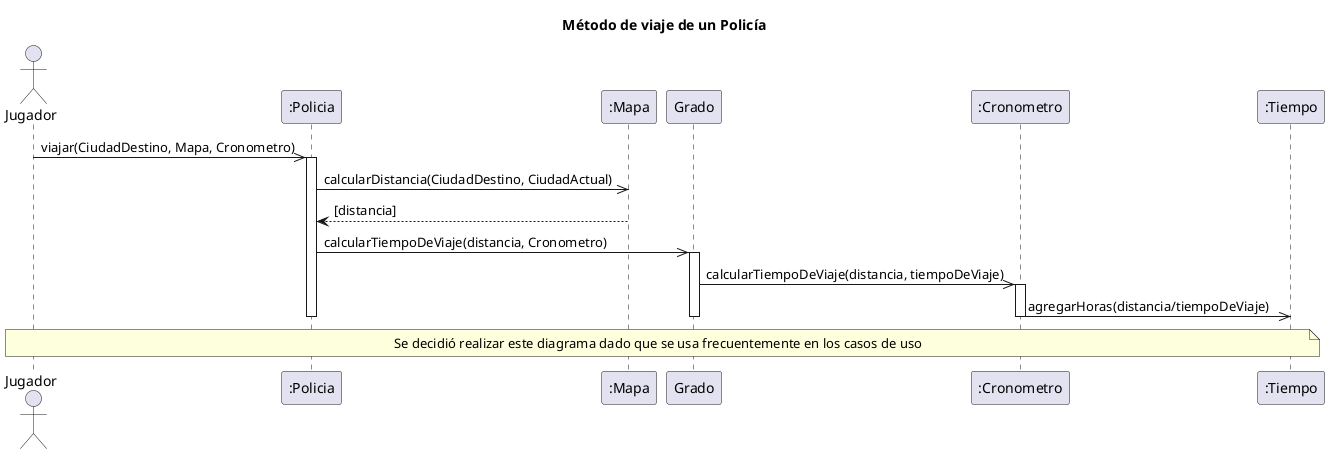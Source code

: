 @startuml
title Método de viaje de un Policía
actor "Jugador" as AlgoThief
participant ":Policia" as Policia
participant ":Mapa" as Mapa
participant "Grado" as Grado
participant ":Cronometro" as Cronometro
participant ":Tiempo" as Tiempo
AlgoThief ->> Policia : viajar(CiudadDestino, Mapa, Cronometro)
activate Policia
    Policia ->> Mapa : calcularDistancia(CiudadDestino, CiudadActual)
    Mapa --> Policia : [distancia]
    Policia ->> Grado : calcularTiempoDeViaje(distancia, Cronometro)
    activate Grado
        Grado ->> Cronometro : calcularTiempoDeViaje(distancia, tiempoDeViaje)
        activate Cronometro
            Cronometro ->> Tiempo : agregarHoras(distancia/tiempoDeViaje)
        deactivate Cronometro
    deactivate Grado
deactivate Policia

note across: Se decidió realizar este diagrama dado que se usa frecuentemente en los casos de uso

@enduml
